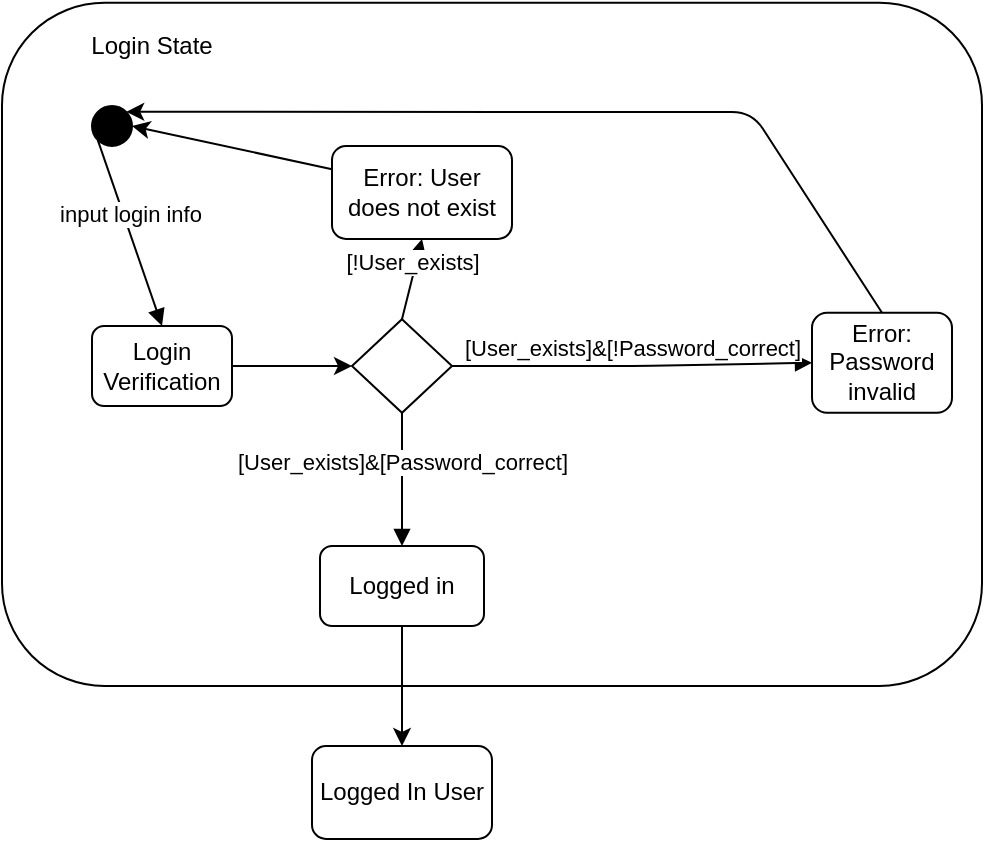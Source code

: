 <mxfile version="13.0.3" type="google"><diagram id="bvwIUmpbsEJbxBqjYZXP" name="Page-1"><mxGraphModel dx="868" dy="450" grid="1" gridSize="10" guides="1" tooltips="1" connect="1" arrows="1" fold="1" page="1" pageScale="1" pageWidth="850" pageHeight="1100" math="0" shadow="0"><root><mxCell id="0"/><mxCell id="1" parent="0"/><mxCell id="TsHzbO7zL-H5mVdeqiRz-1" value="" style="rounded=1;whiteSpace=wrap;html=1;" parent="1" vertex="1"><mxGeometry x="105" y="28.39" width="490" height="341.61" as="geometry"/></mxCell><mxCell id="TsHzbO7zL-H5mVdeqiRz-2" value="Login State" style="text;html=1;strokeColor=none;fillColor=none;align=center;verticalAlign=middle;whiteSpace=wrap;rounded=0;" parent="1" vertex="1"><mxGeometry x="120" y="40" width="120" height="20" as="geometry"/></mxCell><mxCell id="TsHzbO7zL-H5mVdeqiRz-3" value="Login Verification" style="shape=ext;rounded=1;html=1;whiteSpace=wrap;" parent="1" vertex="1"><mxGeometry x="150" y="190" width="70" height="40" as="geometry"/></mxCell><mxCell id="TsHzbO7zL-H5mVdeqiRz-4" value="" style="shape=mxgraph.bpmn.shape;html=1;verticalLabelPosition=bottom;labelBackgroundColor=#ffffff;verticalAlign=top;align=center;perimeter=ellipsePerimeter;outlineConnect=0;outline=standard;symbol=general;fillColor=#000000;" parent="1" vertex="1"><mxGeometry x="150" y="80" width="20" height="20" as="geometry"/></mxCell><mxCell id="TsHzbO7zL-H5mVdeqiRz-5" value="Logged in" style="shape=ext;rounded=1;html=1;whiteSpace=wrap;" parent="1" vertex="1"><mxGeometry x="264" y="300" width="82" height="40" as="geometry"/></mxCell><mxCell id="TsHzbO7zL-H5mVdeqiRz-6" value="Error: Password invalid" style="shape=ext;rounded=1;html=1;whiteSpace=wrap;" parent="1" vertex="1"><mxGeometry x="510" y="183.39" width="70" height="50" as="geometry"/></mxCell><mxCell id="TsHzbO7zL-H5mVdeqiRz-7" value="Error: User does not exist" style="shape=ext;rounded=1;html=1;whiteSpace=wrap;" parent="1" vertex="1"><mxGeometry x="270" y="100.0" width="90" height="46.45" as="geometry"/></mxCell><mxCell id="TsHzbO7zL-H5mVdeqiRz-8" value="[!User_exists]" style="html=1;verticalAlign=bottom;endArrow=block;exitX=0.5;exitY=0;exitDx=0;exitDy=0;entryX=0.5;entryY=1;entryDx=0;entryDy=0;" parent="1" source="TsHzbO7zL-H5mVdeqiRz-13" target="TsHzbO7zL-H5mVdeqiRz-7" edge="1"><mxGeometry width="80" relative="1" as="geometry"><mxPoint x="380" y="220" as="sourcePoint"/><mxPoint x="460" y="220" as="targetPoint"/><Array as="points"/></mxGeometry></mxCell><mxCell id="TsHzbO7zL-H5mVdeqiRz-9" value="[User_exists]&amp;amp;[!Password_correct]" style="html=1;verticalAlign=bottom;endArrow=block;exitX=1;exitY=0.5;exitDx=0;exitDy=0;entryX=0;entryY=0.5;entryDx=0;entryDy=0;" parent="1" source="TsHzbO7zL-H5mVdeqiRz-13" target="TsHzbO7zL-H5mVdeqiRz-6" edge="1"><mxGeometry width="80" relative="1" as="geometry"><mxPoint x="177.1" y="92.9" as="sourcePoint"/><mxPoint x="485" y="266.78" as="targetPoint"/><Array as="points"><mxPoint x="420" y="210"/></Array></mxGeometry></mxCell><mxCell id="TsHzbO7zL-H5mVdeqiRz-10" value="[User_exists]&amp;amp;[Password_correct]" style="html=1;verticalAlign=bottom;endArrow=block;exitX=0.5;exitY=1;exitDx=0;exitDy=0;entryX=0.5;entryY=0;entryDx=0;entryDy=0;" parent="1" source="TsHzbO7zL-H5mVdeqiRz-13" target="TsHzbO7zL-H5mVdeqiRz-5" edge="1"><mxGeometry width="80" relative="1" as="geometry"><mxPoint x="187.1" y="102.9" as="sourcePoint"/><mxPoint x="375" y="270" as="targetPoint"/><Array as="points"/></mxGeometry></mxCell><mxCell id="TsHzbO7zL-H5mVdeqiRz-11" value="input login info" style="html=1;verticalAlign=bottom;endArrow=block;exitX=0.145;exitY=0.855;exitDx=0;exitDy=0;exitPerimeter=0;entryX=0.5;entryY=0;entryDx=0;entryDy=0;" parent="1" source="TsHzbO7zL-H5mVdeqiRz-4" target="TsHzbO7zL-H5mVdeqiRz-3" edge="1"><mxGeometry width="80" relative="1" as="geometry"><mxPoint x="197.1" y="112.9" as="sourcePoint"/><mxPoint x="385" y="280" as="targetPoint"/><Array as="points"/></mxGeometry></mxCell><mxCell id="TsHzbO7zL-H5mVdeqiRz-13" value="" style="rhombus;whiteSpace=wrap;html=1;" parent="1" vertex="1"><mxGeometry x="280" y="186.61" width="50" height="46.78" as="geometry"/></mxCell><mxCell id="TsHzbO7zL-H5mVdeqiRz-14" value="" style="endArrow=classic;html=1;exitX=1;exitY=0.5;exitDx=0;exitDy=0;entryX=0;entryY=0.5;entryDx=0;entryDy=0;" parent="1" source="TsHzbO7zL-H5mVdeqiRz-3" target="TsHzbO7zL-H5mVdeqiRz-13" edge="1"><mxGeometry width="50" height="50" relative="1" as="geometry"><mxPoint x="400" y="270" as="sourcePoint"/><mxPoint x="450" y="220" as="targetPoint"/></mxGeometry></mxCell><mxCell id="TsHzbO7zL-H5mVdeqiRz-15" value="" style="endArrow=classic;html=1;exitX=0.5;exitY=0;exitDx=0;exitDy=0;entryX=0.855;entryY=0.145;entryDx=0;entryDy=0;entryPerimeter=0;" parent="1" source="TsHzbO7zL-H5mVdeqiRz-6" target="TsHzbO7zL-H5mVdeqiRz-4" edge="1"><mxGeometry width="50" height="50" relative="1" as="geometry"><mxPoint x="600" y="210" as="sourcePoint"/><mxPoint x="650" y="160" as="targetPoint"/><Array as="points"><mxPoint x="480" y="83"/></Array></mxGeometry></mxCell><mxCell id="TsHzbO7zL-H5mVdeqiRz-16" value="" style="endArrow=classic;html=1;exitX=0;exitY=0.25;exitDx=0;exitDy=0;entryX=1;entryY=0.5;entryDx=0;entryDy=0;" parent="1" source="TsHzbO7zL-H5mVdeqiRz-7" target="TsHzbO7zL-H5mVdeqiRz-4" edge="1"><mxGeometry width="50" height="50" relative="1" as="geometry"><mxPoint x="590" y="218.39" as="sourcePoint"/><mxPoint x="160" y="100" as="targetPoint"/></mxGeometry></mxCell><mxCell id="EiATmfljdk9lM7y_6TCy-2" value="Logged In User" style="shape=ext;rounded=1;html=1;whiteSpace=wrap;" vertex="1" parent="1"><mxGeometry x="260" y="400" width="90" height="46.45" as="geometry"/></mxCell><mxCell id="EiATmfljdk9lM7y_6TCy-3" value="" style="endArrow=classic;html=1;exitX=0.5;exitY=1;exitDx=0;exitDy=0;" edge="1" parent="1" source="TsHzbO7zL-H5mVdeqiRz-5" target="EiATmfljdk9lM7y_6TCy-2"><mxGeometry width="50" height="50" relative="1" as="geometry"><mxPoint x="590" y="218.39" as="sourcePoint"/><mxPoint x="660" y="188.388" as="targetPoint"/></mxGeometry></mxCell></root></mxGraphModel></diagram></mxfile>